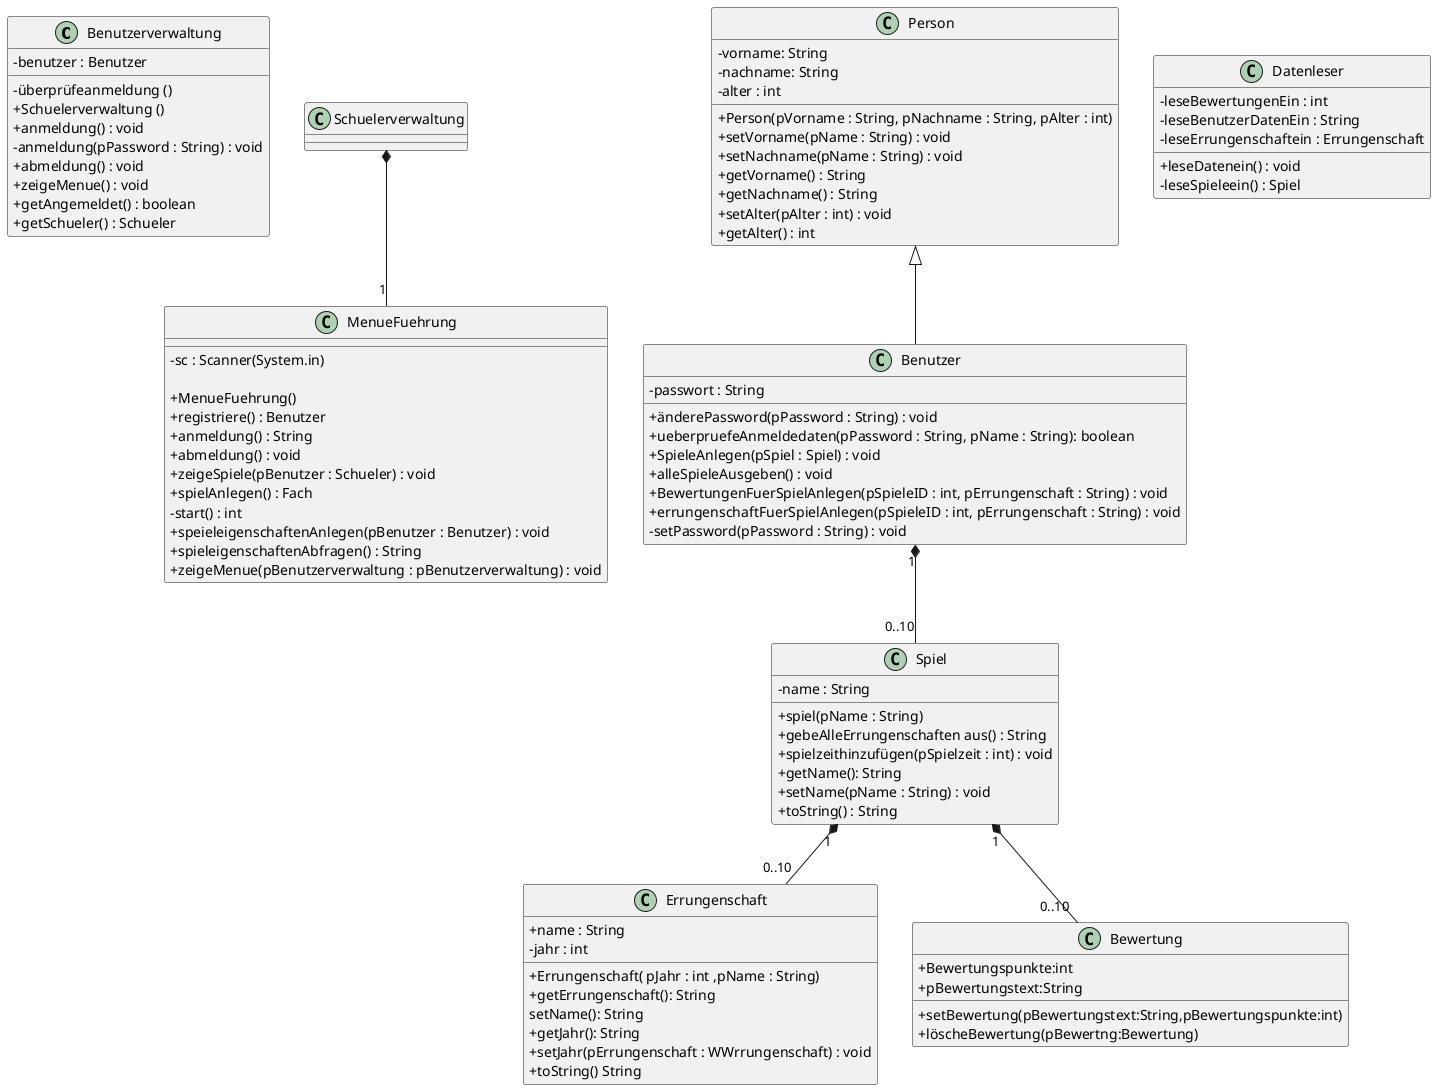 @startuml
skinparam classAttributeIconSize 0

class Benutzerverwaltung{
 -benutzer : Benutzer
 -überprüfeanmeldung ()
 + Schuelerverwaltung ()
 + anmeldung() : void
 - anmeldung(pPassword : String) : void
 + abmeldung() : void
 + zeigeMenue() : void
 + getAngemeldet() : boolean
 + getSchueler() : Schueler
}



class MenueFuehrung{
 - sc : Scanner(System.in)

 +MenueFuehrung()
 +registriere() : Benutzer
 + anmeldung() : String
 + abmeldung() : void
 + zeigeSpiele(pBenutzer : Schueler) : void
 + spielAnlegen() : Fach
 - start() : int
 + speieleigenschaftenAnlegen(pBenutzer : Benutzer) : void
 + spieleigenschaftenAbfragen() : String
 + zeigeMenue(pBenutzerverwaltung : pBenutzerverwaltung) : void
 
 }

class Person{
 -vorname: String
 -nachname: String
 -alter : int
 + Person(pVorname : String, pNachname : String, pAlter : int)
 +setVorname(pName : String) : void
 +setNachname(pName : String) : void
 +getVorname() : String
 +getNachname() : String
 +setAlter(pAlter : int) : void
 +getAlter() : int
}



class Spiel{
 -name : String
 +spiel(pName : String)
 +gebeAlleErrungenschaften aus() : String
 +spielzeithinzufügen(pSpielzeit : int) : void
 +getName(): String
 +setName(pName : String) : void
 +toString() : String
}

class Errungenschaft{
 +name : String
 -jahr : int
 +Errungenschaft( pJahr : int ,pName : String)
 +getErrungenschaft(): String
 setName(): String
 +getJahr(): String
 +setJahr(pErrungenschaft : WWrrungenschaft) : void
 +toString() String
}




class Benutzer{
  -passwort : String
  +änderePassword(pPassword : String) : void
  +ueberpruefeAnmeldedaten(pPassword : String, pName : String): boolean
  + SpieleAnlegen(pSpiel : Spiel) : void
  +alleSpieleAusgeben() : void
  +BewertungenFuerSpielAnlegen(pSpieleID : int, pErrungenschaft : String) : void
   +errungenschaftFuerSpielAnlegen(pSpieleID : int, pErrungenschaft : String) : void
  -setPassword(pPassword : String) : void
}

class Datenleser{
  +leseDatenein() : void 
  -leseBewertungenEin : int
  -leseBenutzerDatenEin : String
  -leseErrungenschaftein : Errungenschaft
  -leseSpieleein() : Spiel
  }

class Bewertung{
  +Bewertungspunkte:int
  +pBewertungstext:String
  +setBewertung(pBewertungstext:String,pBewertungspunkte:int)
  +löscheBewertung(pBewertng:Bewertung)

}


Spiel "1" *-- "0..10" Errungenschaft
Spiel "1" *-- "0..10" Bewertung
Schuelerverwaltung  *-- "1" MenueFuehrung
Benutzer "1" *-- "0..10" Spiel
Person <|-- Benutzer

@enduml
